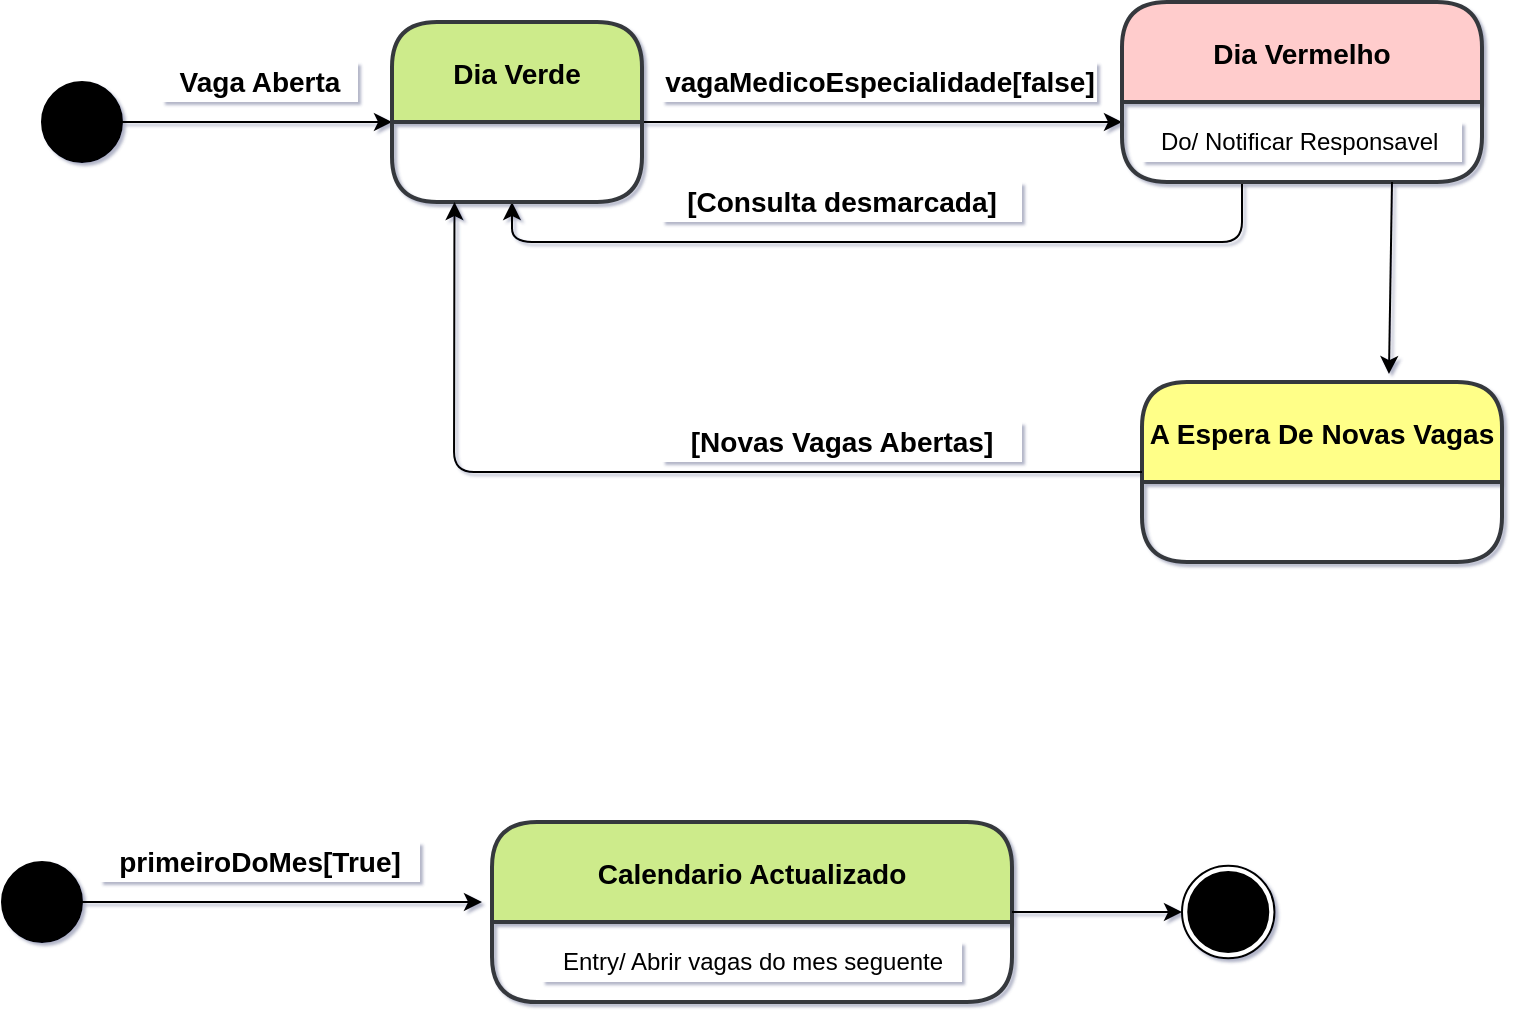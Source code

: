 <mxfile version="14.2.5" type="device"><diagram id="Ai2gmELtpwHWYXXAqKo3" name="Page-1"><mxGraphModel dx="1221" dy="578" grid="1" gridSize="10" guides="1" tooltips="1" connect="1" arrows="1" fold="1" page="1" pageScale="1" pageWidth="1169" pageHeight="827" math="0" shadow="1"><root><mxCell id="0"/><mxCell id="1" parent="0"/><mxCell id="2XNDSpADON4L3vwwOL7I-7" value="" style="endArrow=classic;html=1;exitX=1;exitY=0.5;exitDx=0;exitDy=0;entryX=0;entryY=0.5;entryDx=0;entryDy=0;" edge="1" parent="1"><mxGeometry width="50" height="50" relative="1" as="geometry"><mxPoint x="505" y="140" as="sourcePoint"/><mxPoint x="750" y="140" as="targetPoint"/></mxGeometry></mxCell><mxCell id="2XNDSpADON4L3vwwOL7I-10" value="" style="endArrow=classic;html=1;exitX=1;exitY=0.5;exitDx=0;exitDy=0;" edge="1" parent="1" source="2XNDSpADON4L3vwwOL7I-11"><mxGeometry width="50" height="50" relative="1" as="geometry"><mxPoint x="231" y="160" as="sourcePoint"/><mxPoint x="385" y="140" as="targetPoint"/></mxGeometry></mxCell><mxCell id="2XNDSpADON4L3vwwOL7I-11" value="" style="ellipse;whiteSpace=wrap;html=1;aspect=fixed;fillColor=#000000;" vertex="1" parent="1"><mxGeometry x="210" y="120" width="40" height="40" as="geometry"/></mxCell><mxCell id="2XNDSpADON4L3vwwOL7I-12" value="" style="endArrow=classic;html=1;exitX=0.5;exitY=1;exitDx=0;exitDy=0;" edge="1" parent="1"><mxGeometry width="50" height="50" relative="1" as="geometry"><mxPoint x="810" y="170" as="sourcePoint"/><mxPoint x="445" y="180" as="targetPoint"/><Array as="points"><mxPoint x="810" y="200"/><mxPoint x="555" y="200"/><mxPoint x="445" y="200"/></Array></mxGeometry></mxCell><mxCell id="2XNDSpADON4L3vwwOL7I-13" value="&lt;span style=&quot;font-size: 14px&quot;&gt;&lt;b&gt;Vaga Aberta&lt;/b&gt;&lt;/span&gt;" style="text;html=1;strokeColor=none;align=center;verticalAlign=middle;whiteSpace=wrap;rounded=0;fillColor=#ffffff;" vertex="1" parent="1"><mxGeometry x="270" y="110" width="98" height="20" as="geometry"/></mxCell><mxCell id="2XNDSpADON4L3vwwOL7I-14" value="&lt;span style=&quot;font-size: 14px&quot;&gt;&lt;b&gt;vagaMedicoEspecialidade[false]&lt;/b&gt;&lt;/span&gt;" style="text;html=1;strokeColor=none;align=center;verticalAlign=middle;whiteSpace=wrap;rounded=0;fillColor=#ffffff;" vertex="1" parent="1"><mxGeometry x="520" y="110" width="217.5" height="20" as="geometry"/></mxCell><mxCell id="2XNDSpADON4L3vwwOL7I-15" value="&lt;span style=&quot;font-size: 14px&quot;&gt;&lt;b&gt;[Consulta desmarcada]&lt;/b&gt;&lt;/span&gt;" style="text;html=1;strokeColor=none;align=center;verticalAlign=middle;whiteSpace=wrap;rounded=0;fillColor=#ffffff;" vertex="1" parent="1"><mxGeometry x="520" y="170" width="180" height="20" as="geometry"/></mxCell><mxCell id="2XNDSpADON4L3vwwOL7I-16" value="Dia Verde" style="swimlane;childLayout=stackLayout;horizontal=1;startSize=50;horizontalStack=0;rounded=1;fontSize=14;fontStyle=1;strokeWidth=2;resizeParent=0;resizeLast=1;shadow=0;dashed=0;align=center;fillColor=#cdeb8b;strokeColor=#36393d;" vertex="1" parent="1"><mxGeometry x="385" y="90" width="125" height="90" as="geometry"/></mxCell><mxCell id="2XNDSpADON4L3vwwOL7I-18" value="Dia Vermelho" style="swimlane;childLayout=stackLayout;horizontal=1;startSize=50;horizontalStack=0;rounded=1;fontSize=14;fontStyle=1;strokeWidth=2;resizeParent=0;resizeLast=1;shadow=0;dashed=0;align=center;fillColor=#ffcccc;strokeColor=#36393d;" vertex="1" parent="1"><mxGeometry x="750" y="80" width="180" height="90" as="geometry"/></mxCell><mxCell id="2XNDSpADON4L3vwwOL7I-19" value="Do/ Notificar Responsavel&amp;nbsp;" style="text;html=1;align=center;verticalAlign=middle;resizable=0;points=[];autosize=1;fillColor=#ffffff;" vertex="1" parent="1"><mxGeometry x="760" y="140" width="160" height="20" as="geometry"/></mxCell><mxCell id="2XNDSpADON4L3vwwOL7I-20" value="A Espera De Novas Vagas" style="swimlane;childLayout=stackLayout;horizontal=1;startSize=50;horizontalStack=0;rounded=1;fontSize=14;fontStyle=1;strokeWidth=2;resizeParent=0;resizeLast=1;shadow=0;dashed=0;align=center;fillColor=#ffff88;strokeColor=#36393d;" vertex="1" parent="1"><mxGeometry x="760" y="270" width="180" height="90" as="geometry"/></mxCell><mxCell id="2XNDSpADON4L3vwwOL7I-21" value="" style="endArrow=classic;html=1;exitX=0.75;exitY=1;exitDx=0;exitDy=0;entryX=0.686;entryY=-0.044;entryDx=0;entryDy=0;entryPerimeter=0;" edge="1" parent="1" source="2XNDSpADON4L3vwwOL7I-18" target="2XNDSpADON4L3vwwOL7I-20"><mxGeometry width="50" height="50" relative="1" as="geometry"><mxPoint x="620" y="270" as="sourcePoint"/><mxPoint x="670" y="220" as="targetPoint"/></mxGeometry></mxCell><mxCell id="2XNDSpADON4L3vwwOL7I-22" value="" style="endArrow=classic;html=1;exitX=0;exitY=0.5;exitDx=0;exitDy=0;entryX=0.25;entryY=1;entryDx=0;entryDy=0;" edge="1" parent="1" source="2XNDSpADON4L3vwwOL7I-20" target="2XNDSpADON4L3vwwOL7I-16"><mxGeometry width="50" height="50" relative="1" as="geometry"><mxPoint x="620" y="270" as="sourcePoint"/><mxPoint x="670" y="220" as="targetPoint"/><Array as="points"><mxPoint x="416" y="315"/></Array></mxGeometry></mxCell><mxCell id="2XNDSpADON4L3vwwOL7I-23" value="&lt;span style=&quot;font-size: 14px&quot;&gt;&lt;b&gt;[Novas Vagas Abertas]&lt;/b&gt;&lt;/span&gt;" style="text;html=1;strokeColor=none;align=center;verticalAlign=middle;whiteSpace=wrap;rounded=0;fillColor=#ffffff;" vertex="1" parent="1"><mxGeometry x="520" y="290" width="180" height="20" as="geometry"/></mxCell><mxCell id="2XNDSpADON4L3vwwOL7I-24" value="" style="ellipse;whiteSpace=wrap;html=1;aspect=fixed;fillColor=#000000;" vertex="1" parent="1"><mxGeometry x="190" y="510" width="40" height="40" as="geometry"/></mxCell><mxCell id="2XNDSpADON4L3vwwOL7I-25" value="" style="endArrow=classic;html=1;exitX=1;exitY=0.5;exitDx=0;exitDy=0;" edge="1" parent="1" source="2XNDSpADON4L3vwwOL7I-24"><mxGeometry width="50" height="50" relative="1" as="geometry"><mxPoint x="620" y="480" as="sourcePoint"/><mxPoint x="430" y="530" as="targetPoint"/></mxGeometry></mxCell><mxCell id="2XNDSpADON4L3vwwOL7I-27" value="&lt;span style=&quot;font-size: 14px&quot;&gt;&lt;b&gt;primeiroDoMes[True]&lt;/b&gt;&lt;/span&gt;" style="text;html=1;strokeColor=none;align=center;verticalAlign=middle;whiteSpace=wrap;rounded=0;fillColor=#ffffff;" vertex="1" parent="1"><mxGeometry x="239" y="500" width="160" height="20" as="geometry"/></mxCell><mxCell id="2XNDSpADON4L3vwwOL7I-28" value="Calendario Actualizado" style="swimlane;childLayout=stackLayout;horizontal=1;startSize=50;horizontalStack=0;rounded=1;fontSize=14;fontStyle=1;strokeWidth=2;resizeParent=0;resizeLast=1;shadow=0;dashed=0;align=center;fillColor=#cdeb8b;strokeColor=#36393d;" vertex="1" parent="1"><mxGeometry x="435" y="490" width="260" height="90" as="geometry"/></mxCell><mxCell id="2XNDSpADON4L3vwwOL7I-29" value="Entry/ Abrir vagas do mes seguente" style="text;html=1;align=center;verticalAlign=middle;resizable=0;points=[];autosize=1;fillColor=#ffffff;" vertex="1" parent="1"><mxGeometry x="460" y="550" width="210" height="20" as="geometry"/></mxCell><mxCell id="2XNDSpADON4L3vwwOL7I-30" value="" style="endArrow=classic;html=1;exitX=1;exitY=0.5;exitDx=0;exitDy=0;" edge="1" parent="1" source="2XNDSpADON4L3vwwOL7I-28" target="2XNDSpADON4L3vwwOL7I-31"><mxGeometry width="50" height="50" relative="1" as="geometry"><mxPoint x="620" y="380" as="sourcePoint"/><mxPoint x="800" y="535" as="targetPoint"/></mxGeometry></mxCell><mxCell id="2XNDSpADON4L3vwwOL7I-31" value="" style="ellipse;whiteSpace=wrap;html=1;aspect=fixed;" vertex="1" parent="1"><mxGeometry x="780" y="511.88" width="46.25" height="46.25" as="geometry"/></mxCell><mxCell id="2XNDSpADON4L3vwwOL7I-32" value="" style="ellipse;whiteSpace=wrap;html=1;aspect=fixed;fillColor=#000000;" vertex="1" parent="1"><mxGeometry x="783.13" y="515" width="40" height="40" as="geometry"/></mxCell></root></mxGraphModel></diagram></mxfile>